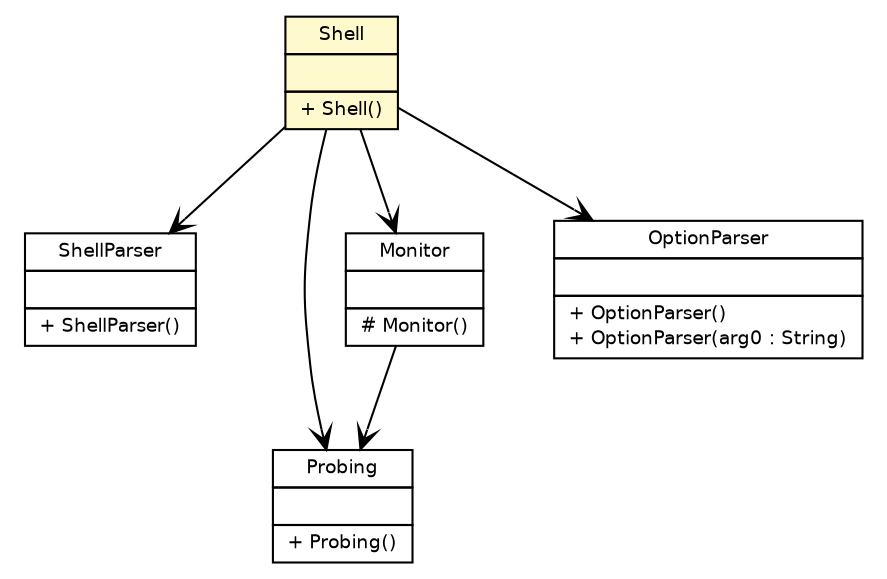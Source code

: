 #!/usr/local/bin/dot
#
# Class diagram 
# Generated by UmlGraph version 4.6 (http://www.spinellis.gr/sw/umlgraph)
#

digraph G {
	edge [fontname="Helvetica",fontsize=10,labelfontname="Helvetica",labelfontsize=10];
	node [fontname="Helvetica",fontsize=10,shape=plaintext];
	// fr.univrennes1.cri.jtacl.shell.ShellParser
	c4681 [label=<<table border="0" cellborder="1" cellspacing="0" cellpadding="2" port="p" href="./ShellParser.html">
		<tr><td><table border="0" cellspacing="0" cellpadding="1">
			<tr><td> ShellParser </td></tr>
		</table></td></tr>
		<tr><td><table border="0" cellspacing="0" cellpadding="1">
			<tr><td align="left">  </td></tr>
		</table></td></tr>
		<tr><td><table border="0" cellspacing="0" cellpadding="1">
			<tr><td align="left"> + ShellParser() </td></tr>
		</table></td></tr>
		</table>>, fontname="Helvetica", fontcolor="black", fontsize=9.0];
	// fr.univrennes1.cri.jtacl.shell.Shell
	c4682 [label=<<table border="0" cellborder="1" cellspacing="0" cellpadding="2" port="p" bgcolor="lemonChiffon" href="./Shell.html">
		<tr><td><table border="0" cellspacing="0" cellpadding="1">
			<tr><td> Shell </td></tr>
		</table></td></tr>
		<tr><td><table border="0" cellspacing="0" cellpadding="1">
			<tr><td align="left">  </td></tr>
		</table></td></tr>
		<tr><td><table border="0" cellspacing="0" cellpadding="1">
			<tr><td align="left"> + Shell() </td></tr>
		</table></td></tr>
		</table>>, fontname="Helvetica", fontcolor="black", fontsize=9.0];
	// fr.univrennes1.cri.jtacl.core.monitor.Probing
	c4691 [label=<<table border="0" cellborder="1" cellspacing="0" cellpadding="2" port="p" href="../core/monitor/Probing.html">
		<tr><td><table border="0" cellspacing="0" cellpadding="1">
			<tr><td> Probing </td></tr>
		</table></td></tr>
		<tr><td><table border="0" cellspacing="0" cellpadding="1">
			<tr><td align="left">  </td></tr>
		</table></td></tr>
		<tr><td><table border="0" cellspacing="0" cellpadding="1">
			<tr><td align="left"> + Probing() </td></tr>
		</table></td></tr>
		</table>>, fontname="Helvetica", fontcolor="black", fontsize=9.0];
	// fr.univrennes1.cri.jtacl.core.monitor.Monitor
	c4694 [label=<<table border="0" cellborder="1" cellspacing="0" cellpadding="2" port="p" href="../core/monitor/Monitor.html">
		<tr><td><table border="0" cellspacing="0" cellpadding="1">
			<tr><td> Monitor </td></tr>
		</table></td></tr>
		<tr><td><table border="0" cellspacing="0" cellpadding="1">
			<tr><td align="left">  </td></tr>
		</table></td></tr>
		<tr><td><table border="0" cellspacing="0" cellpadding="1">
			<tr><td align="left"> # Monitor() </td></tr>
		</table></td></tr>
		</table>>, fontname="Helvetica", fontcolor="black", fontsize=9.0];
	// fr.univrennes1.cri.jtacl.shell.Shell NAVASSOC fr.univrennes1.cri.jtacl.shell.ShellParser
	c4682:p -> c4681:p [taillabel="", label="", headlabel="", fontname="Helvetica", fontcolor="black", fontsize=10.0, color="black", arrowhead=open];
	// fr.univrennes1.cri.jtacl.shell.Shell NAVASSOC fr.univrennes1.cri.jtacl.core.monitor.Monitor
	c4682:p -> c4694:p [taillabel="", label="", headlabel="", fontname="Helvetica", fontcolor="black", fontsize=10.0, color="black", arrowhead=open];
	// fr.univrennes1.cri.jtacl.shell.Shell NAVASSOC joptsimple.OptionParser
	c4682:p -> c4793:p [taillabel="", label="", headlabel="", fontname="Helvetica", fontcolor="black", fontsize=10.0, color="black", arrowhead=open];
	// fr.univrennes1.cri.jtacl.shell.Shell NAVASSOC fr.univrennes1.cri.jtacl.core.monitor.Probing
	c4682:p -> c4691:p [taillabel="", label="", headlabel="", fontname="Helvetica", fontcolor="black", fontsize=10.0, color="black", arrowhead=open];
	// fr.univrennes1.cri.jtacl.core.monitor.Monitor NAVASSOC fr.univrennes1.cri.jtacl.core.monitor.Probing
	c4694:p -> c4691:p [taillabel="", label="", headlabel="", fontname="Helvetica", fontcolor="black", fontsize=10.0, color="black", arrowhead=open];
	// joptsimple.OptionParser
	c4793 [label=<<table border="0" cellborder="1" cellspacing="0" cellpadding="2" port="p" href="http://java.sun.com/j2se/1.4.2/docs/api/joptsimple/OptionParser.html">
		<tr><td><table border="0" cellspacing="0" cellpadding="1">
			<tr><td> OptionParser </td></tr>
		</table></td></tr>
		<tr><td><table border="0" cellspacing="0" cellpadding="1">
			<tr><td align="left">  </td></tr>
		</table></td></tr>
		<tr><td><table border="0" cellspacing="0" cellpadding="1">
			<tr><td align="left"> + OptionParser() </td></tr>
			<tr><td align="left"> + OptionParser(arg0 : String) </td></tr>
		</table></td></tr>
		</table>>, fontname="Helvetica", fontcolor="black", fontsize=9.0];
}

